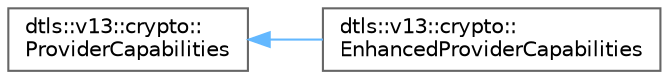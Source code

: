 digraph "Graphical Class Hierarchy"
{
 // LATEX_PDF_SIZE
  bgcolor="transparent";
  edge [fontname=Helvetica,fontsize=10,labelfontname=Helvetica,labelfontsize=10];
  node [fontname=Helvetica,fontsize=10,shape=box,height=0.2,width=0.4];
  rankdir="LR";
  Node0 [id="Node000000",label="dtls::v13::crypto::\lProviderCapabilities",height=0.2,width=0.4,color="grey40", fillcolor="white", style="filled",URL="$structdtls_1_1v13_1_1crypto_1_1ProviderCapabilities.html",tooltip="Crypto provider capabilities structure."];
  Node0 -> Node1 [id="edge25_Node000000_Node000001",dir="back",color="steelblue1",style="solid",tooltip=" "];
  Node1 [id="Node000001",label="dtls::v13::crypto::\lEnhancedProviderCapabilities",height=0.2,width=0.4,color="grey40", fillcolor="white", style="filled",URL="$structdtls_1_1v13_1_1crypto_1_1EnhancedProviderCapabilities.html",tooltip=" "];
}
